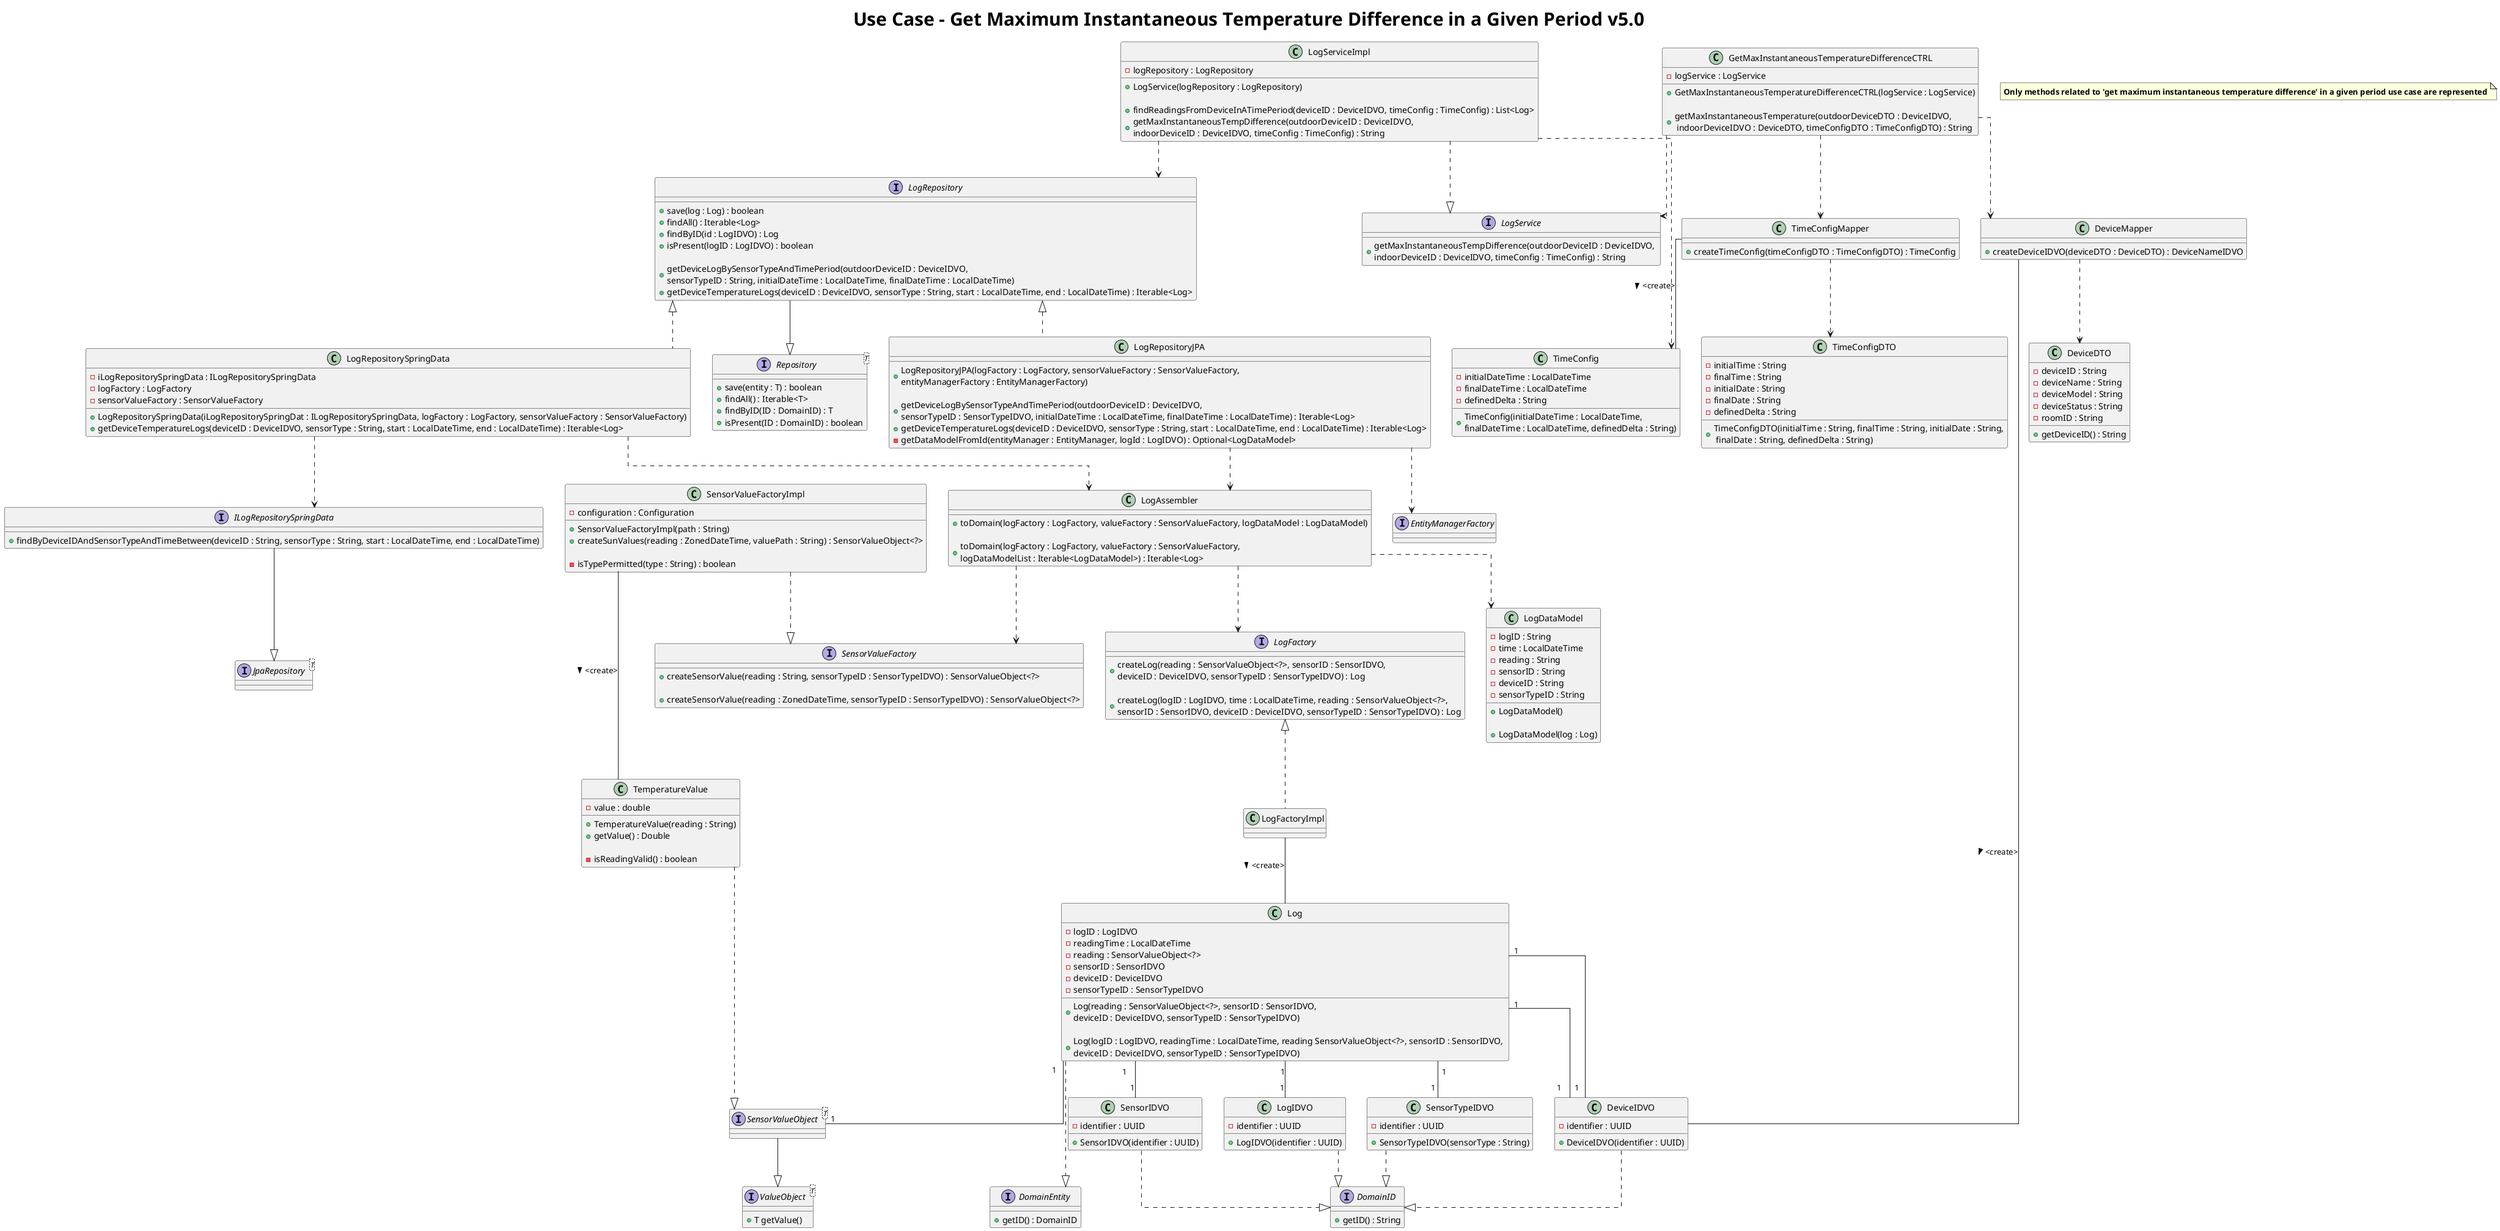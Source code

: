 @startuml

title <size: 30> Use Case - Get Maximum Instantaneous Temperature Difference in a Given Period v5.0

note "<b>Only methods related to 'get maximum instantaneous temperature difference' in a given period use case are represented" as N1

skinparam linetype ortho

GetMaxInstantaneousTemperatureDifferenceCTRL ..> DeviceMapper
    DeviceMapper ..> DeviceDTO
    DeviceMapper -- DeviceIDVO : <create> >

GetMaxInstantaneousTemperatureDifferenceCTRL ..> TimeConfigMapper
    TimeConfigMapper ..> TimeConfigDTO
    TimeConfigMapper -- TimeConfig : <create> >

GetMaxInstantaneousTemperatureDifferenceCTRL ..> LogService
    LogServiceImpl ..|> LogService
    LogServiceImpl ..> TimeConfig
    LogServiceImpl ..> LogRepository

LogRepository --|> Repository
LogRepositoryJPA .up.|> LogRepository
    SensorValueFactoryImpl ..|> SensorValueFactory
    LogRepositoryJPA ..> EntityManagerFactory
    LogFactoryImpl .up.|> LogFactory
    LogRepositoryJPA ..> LogAssembler


LogRepositorySpringData .up.|> LogRepository
    LogRepositorySpringData ..> ILogRepositorySpringData
    LogRepositorySpringData ..> LogAssembler

ILogRepositorySpringData --|> JpaRepository

LogAssembler ..> LogFactory
LogAssembler ..> SensorValueFactory
TemperatureValue ..|> SensorValueObject
SensorValueFactoryImpl -- TemperatureValue : <create> >
LogFactoryImpl -- Log : <create> >
LogAssembler ..> LogDataModel

Log "1" -- "1" LogIDVO
Log "1" -- "1" SensorValueObject
Log "1" -- "1" SensorIDVO
Log "1" -- "1" DeviceIDVO
Log "1" -- "1" SensorTypeIDVO
Log "1" -- "1" DeviceIDVO

Log ...|> DomainEntity

DomainID <|.up. DeviceIDVO
DomainID <|.up. LogIDVO
DomainID <|.up. SensorIDVO
DomainID <|.up. SensorTypeIDVO
ValueObject <|-up- SensorValueObject

interface JpaRepository<T>

interface ILogRepositorySpringData{
}

interface EntityManagerFactory

interface Repository<T> {
    + save(entity : T) : boolean
    + findAll() : Iterable<T>
    + findByID(ID : DomainID) : T
    + isPresent(ID : DomainID) : boolean
}

interface LogRepository {
    + save(log : Log) : boolean
    + findAll() : Iterable<Log>
    + findByID(id : LogIDVO) : Log
    + isPresent(logID : LogIDVO) : boolean

    + getDeviceLogBySensorTypeAndTimePeriod(outdoorDeviceID : DeviceIDVO,\nsensorTypeID : String, initialDateTime : LocalDateTime, finalDateTime : LocalDateTime)
    +getDeviceTemperatureLogs(deviceID : DeviceIDVO, sensorType : String, start : LocalDateTime, end : LocalDateTime) : Iterable<Log>
}

class LogRepositoryJPA{
    + LogRepositoryJPA(logFactory : LogFactory, sensorValueFactory : SensorValueFactory, \nentityManagerFactory : EntityManagerFactory)

    + getDeviceLogBySensorTypeAndTimePeriod(outdoorDeviceID : DeviceIDVO,\nsensorTypeID : SensorTypeIDVO, initialDateTime : LocalDateTime, finalDateTime : LocalDateTime) : Iterable<Log>
    +getDeviceTemperatureLogs(deviceID : DeviceIDVO, sensorType : String, start : LocalDateTime, end : LocalDateTime) : Iterable<Log>
    - getDataModelFromId(entityManager : EntityManager, logId : LogIDVO) : Optional<LogDataModel>
}

class LogRepositorySpringData{
    - iLogRepositorySpringData : ILogRepositorySpringData
    - logFactory : LogFactory
    - sensorValueFactory : SensorValueFactory

    + LogRepositorySpringData(iLogRepositorySpringDat : ILogRepositorySpringData, logFactory : LogFactory, sensorValueFactory : SensorValueFactory)
    +getDeviceTemperatureLogs(deviceID : DeviceIDVO, sensorType : String, start : LocalDateTime, end : LocalDateTime) : Iterable<Log>
}


interface LogFactory{
    + createLog(reading : SensorValueObject<?>, sensorID : SensorIDVO, \ndeviceID : DeviceIDVO, sensorTypeID : SensorTypeIDVO) : Log

    + createLog(logID : LogIDVO, time : LocalDateTime, reading : SensorValueObject<?>, \nsensorID : SensorIDVO, deviceID : DeviceIDVO, sensorTypeID : SensorTypeIDVO) : Log
}

class LogFactoryImpl

interface SensorValueFactory{
    + createSensorValue(reading : String, sensorTypeID : SensorTypeIDVO) : SensorValueObject<?>

    + createSensorValue(reading : ZonedDateTime, sensorTypeID : SensorTypeIDVO) : SensorValueObject<?>
}

class SensorValueFactoryImpl{
    - configuration : Configuration
    + SensorValueFactoryImpl(path : String)
    + createSunValues(reading : ZonedDateTime, valuePath : String) : SensorValueObject<?>

    - isTypePermitted(type : String) : boolean
}

class TemperatureValue{
    - value : double
    + TemperatureValue(reading : String)
    + getValue() : Double

    - isReadingValid() : boolean
}


interface LogService {
    + getMaxInstantaneousTempDifference(outdoorDeviceID : DeviceIDVO, \nindoorDeviceID : DeviceIDVO, timeConfig : TimeConfig) : String
}

class LogServiceImpl {
    - logRepository : LogRepository

    + LogService(logRepository : LogRepository)

    +findReadingsFromDeviceInATimePeriod(deviceID : DeviceIDVO, timeConfig : TimeConfig) : List<Log>
    + getMaxInstantaneousTempDifference(outdoorDeviceID : DeviceIDVO, \nindoorDeviceID : DeviceIDVO, timeConfig : TimeConfig) : String
    }

class GetMaxInstantaneousTemperatureDifferenceCTRL{
    - logService : LogService

    + GetMaxInstantaneousTemperatureDifferenceCTRL(logService : LogService)

    + getMaxInstantaneousTemperature(outdoorDeviceDTO : DeviceIDVO,\n indoorDeviceIDVO : DeviceDTO, timeConfigDTO : TimeConfigDTO) : String
}

class DeviceMapper{
    + createDeviceIDVO(deviceDTO : DeviceDTO) : DeviceNameIDVO
}

class DeviceDTO{
    - deviceID : String
    - deviceName : String
    - deviceModel : String
    - deviceStatus : String
    - roomID : String

    + getDeviceID() : String
}

class DeviceIDVO {
    - identifier : UUID

    + DeviceIDVO(identifier : UUID)
}

class SensorIDVO {
  - identifier : UUID

    + SensorIDVO(identifier : UUID)
    }

class SensorTypeIDVO {
  - identifier : UUID

    + SensorTypeIDVO(sensorType : String)
    }

class LogIDVO {
  - identifier : UUID

    + LogIDVO(identifier : UUID)
    }


class TimeConfigMapper{
    + createTimeConfig(timeConfigDTO : TimeConfigDTO) : TimeConfig
}

class TimeConfig{
    - initialDateTime : LocalDateTime
    - finalDateTime : LocalDateTime
    - definedDelta : String

    + TimeConfig(initialDateTime : LocalDateTime, \nfinalDateTime : LocalDateTime, definedDelta : String)
}


class TimeConfigDTO{
    - initialTime : String
    - finalTime : String
    - initialDate : String
    - finalDate : String
    - definedDelta : String

    + TimeConfigDTO(initialTime : String, finalTime : String, initialDate : String,\n finalDate : String, definedDelta : String)
}


class LogDataModel {
    - logID : String
    - time : LocalDateTime
    - reading : String
    - sensorID : String
    - deviceID : String
    - sensorTypeID : String

    + LogDataModel()

    + LogDataModel(log : Log)
}

class LogAssembler {
    + toDomain(logFactory : LogFactory, valueFactory : SensorValueFactory, logDataModel : LogDataModel)

    + toDomain(logFactory : LogFactory, valueFactory : SensorValueFactory, \nlogDataModelList : Iterable<LogDataModel>) : Iterable<Log>
}

class Log{
    - logID : LogIDVO
    - readingTime : LocalDateTime
    - reading : SensorValueObject<?>
    - sensorID : SensorIDVO
    - deviceID : DeviceIDVO
    - sensorTypeID : SensorTypeIDVO

    + Log(reading : SensorValueObject<?>, sensorID : SensorIDVO, \ndeviceID : DeviceIDVO, sensorTypeID : SensorTypeIDVO)

    + Log(logID : LogIDVO, readingTime : LocalDateTime, reading SensorValueObject<?>, sensorID : SensorIDVO, \ndeviceID : DeviceIDVO, sensorTypeID : SensorTypeIDVO)

}

interface SensorValueObject<T>

interface ValueObject<T>{
    + T getValue()
}


interface DomainID {
    + getID() : String
}


interface DomainEntity {
    + getID() : DomainID
}

interface ILogRepositorySpringData{
    +findByDeviceIDAndSensorTypeAndTimeBetween(deviceID : String, sensorType : String, start : LocalDateTime, end : LocalDateTime)
    }

@enduml